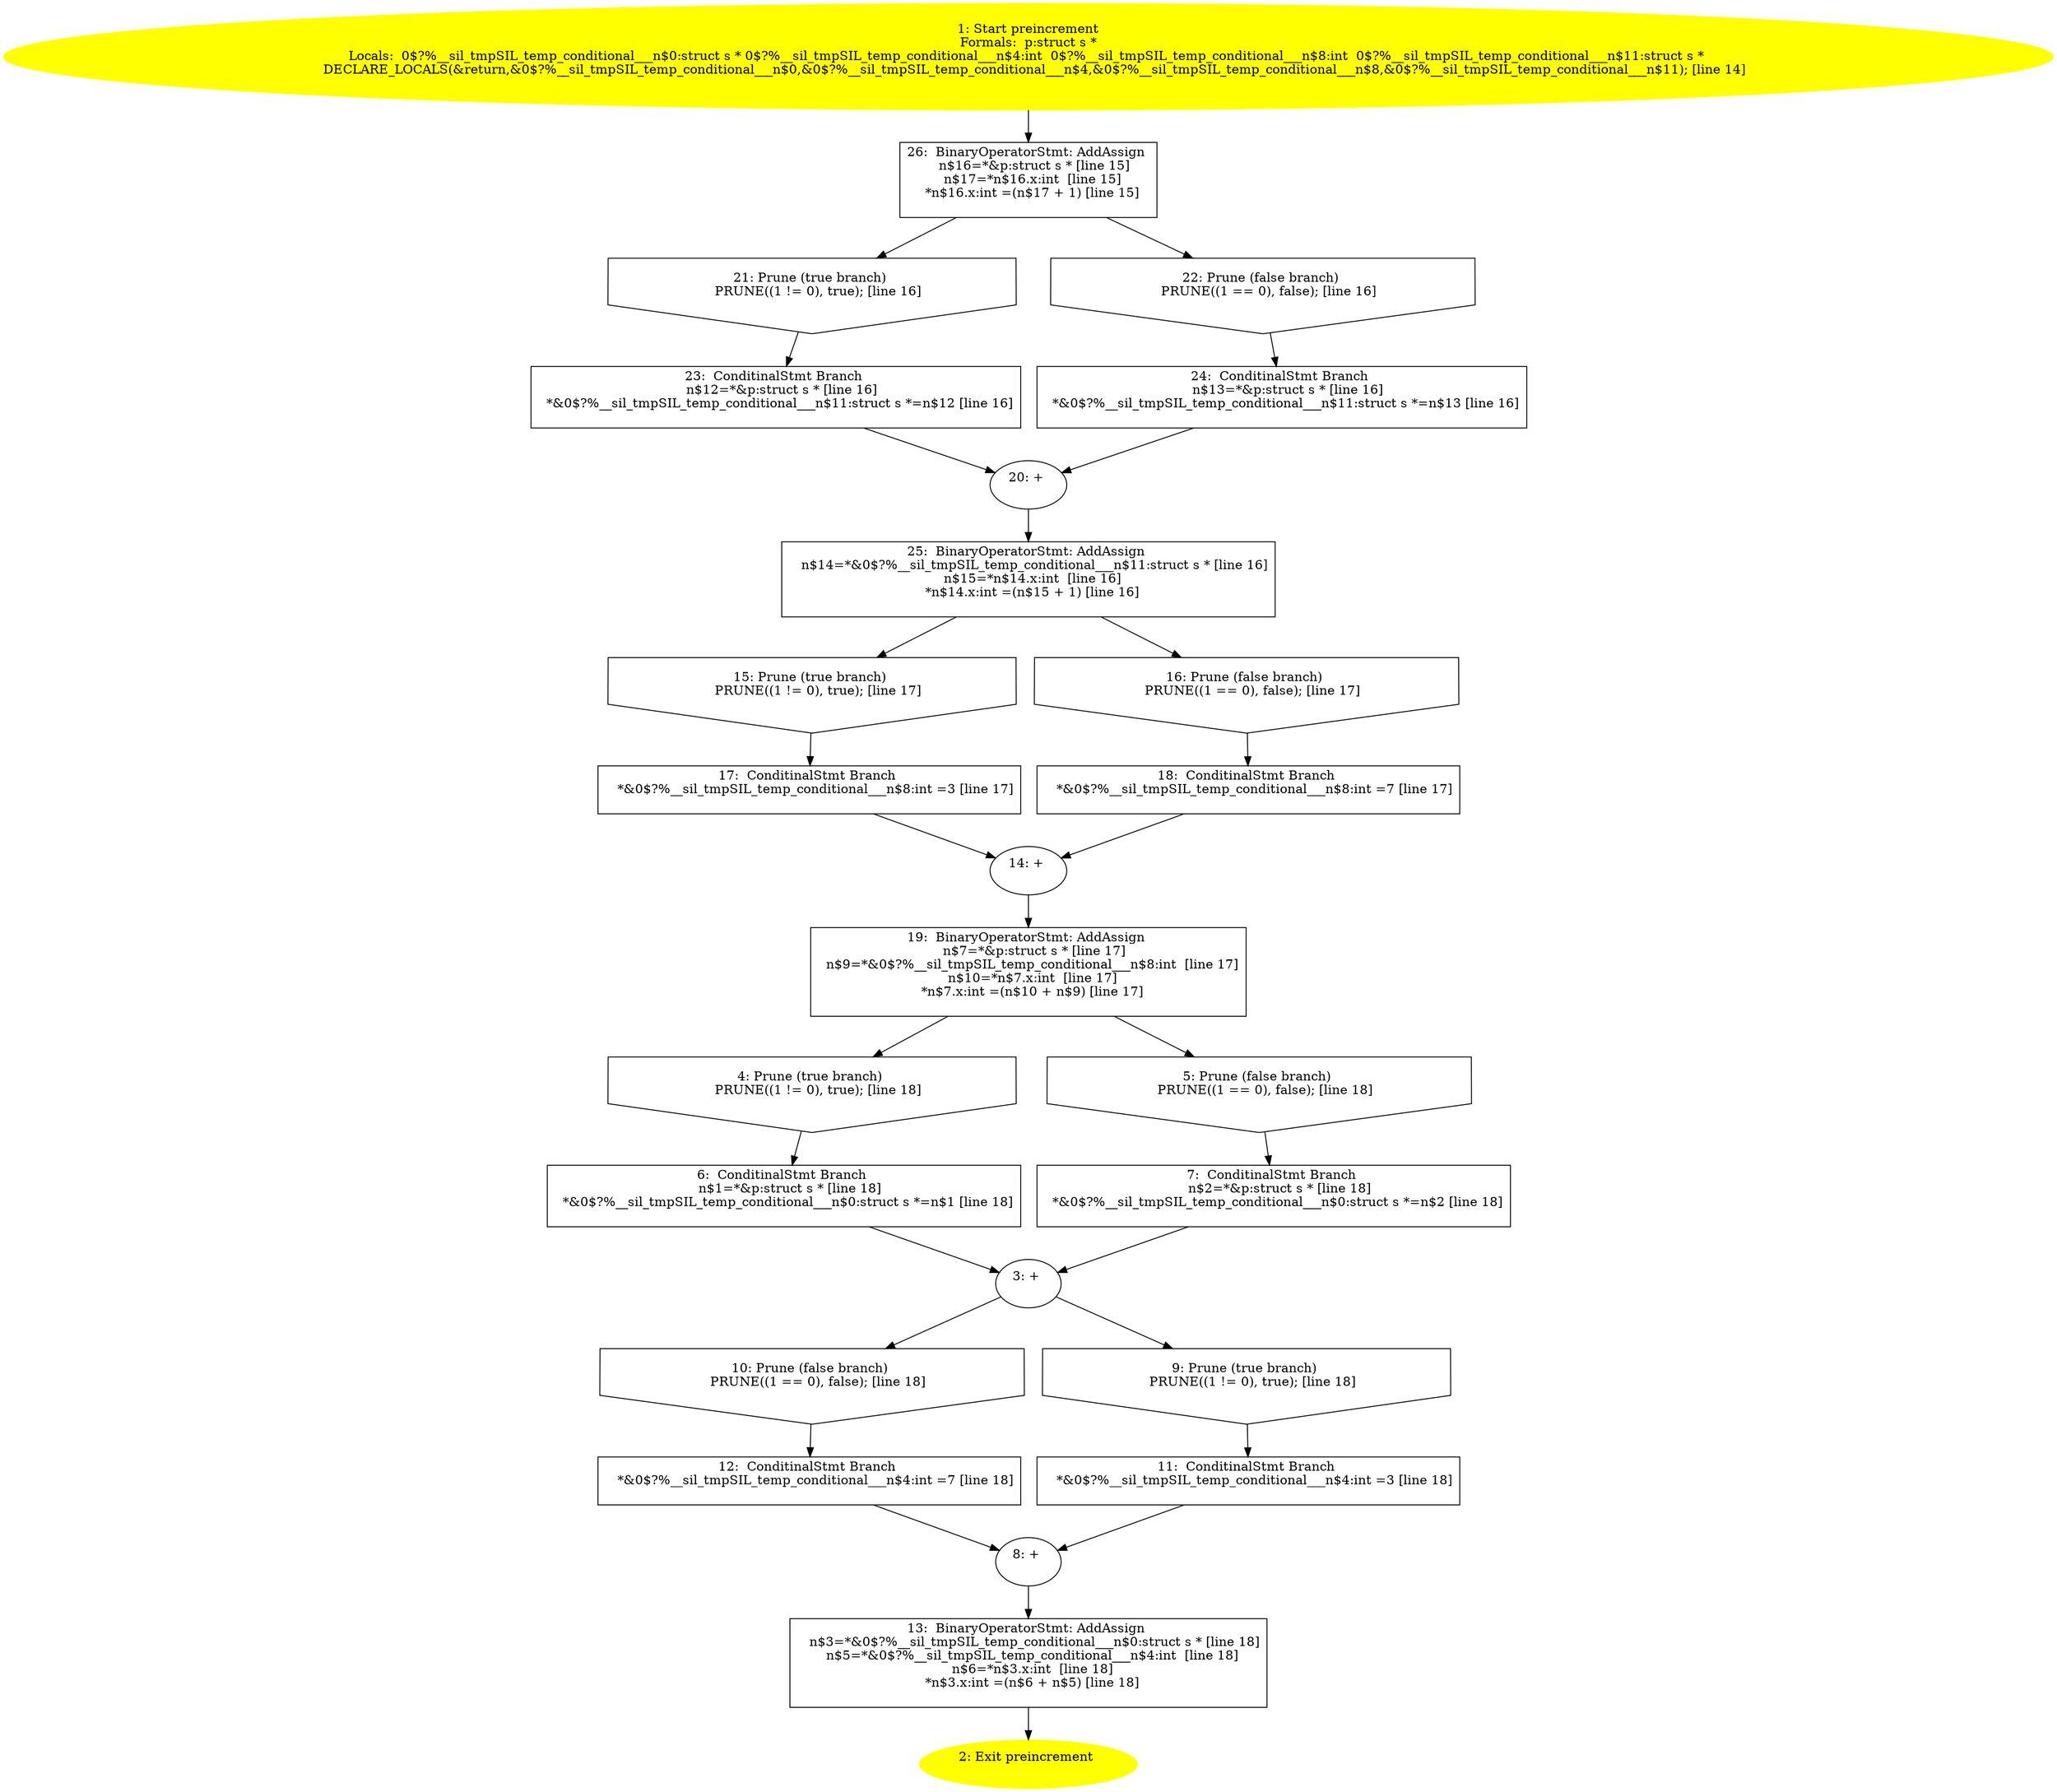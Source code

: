 /* @generated */
digraph iCFG {
"preincrement26" [label="26:  BinaryOperatorStmt: AddAssign \n   n$16=*&p:struct s * [line 15]\n  n$17=*n$16.x:int  [line 15]\n  *n$16.x:int =(n$17 + 1) [line 15]\n " shape="box"]
	

	 "preincrement26" -> "preincrement21" ;
	 "preincrement26" -> "preincrement22" ;
"preincrement25" [label="25:  BinaryOperatorStmt: AddAssign \n   n$14=*&0$?%__sil_tmpSIL_temp_conditional___n$11:struct s * [line 16]\n  n$15=*n$14.x:int  [line 16]\n  *n$14.x:int =(n$15 + 1) [line 16]\n " shape="box"]
	

	 "preincrement25" -> "preincrement15" ;
	 "preincrement25" -> "preincrement16" ;
"preincrement24" [label="24:  ConditinalStmt Branch \n   n$13=*&p:struct s * [line 16]\n  *&0$?%__sil_tmpSIL_temp_conditional___n$11:struct s *=n$13 [line 16]\n " shape="box"]
	

	 "preincrement24" -> "preincrement20" ;
"preincrement23" [label="23:  ConditinalStmt Branch \n   n$12=*&p:struct s * [line 16]\n  *&0$?%__sil_tmpSIL_temp_conditional___n$11:struct s *=n$12 [line 16]\n " shape="box"]
	

	 "preincrement23" -> "preincrement20" ;
"preincrement22" [label="22: Prune (false branch) \n   PRUNE((1 == 0), false); [line 16]\n " shape="invhouse"]
	

	 "preincrement22" -> "preincrement24" ;
"preincrement21" [label="21: Prune (true branch) \n   PRUNE((1 != 0), true); [line 16]\n " shape="invhouse"]
	

	 "preincrement21" -> "preincrement23" ;
"preincrement20" [label="20: + \n  " ]
	

	 "preincrement20" -> "preincrement25" ;
"preincrement19" [label="19:  BinaryOperatorStmt: AddAssign \n   n$7=*&p:struct s * [line 17]\n  n$9=*&0$?%__sil_tmpSIL_temp_conditional___n$8:int  [line 17]\n  n$10=*n$7.x:int  [line 17]\n  *n$7.x:int =(n$10 + n$9) [line 17]\n " shape="box"]
	

	 "preincrement19" -> "preincrement4" ;
	 "preincrement19" -> "preincrement5" ;
"preincrement18" [label="18:  ConditinalStmt Branch \n   *&0$?%__sil_tmpSIL_temp_conditional___n$8:int =7 [line 17]\n " shape="box"]
	

	 "preincrement18" -> "preincrement14" ;
"preincrement17" [label="17:  ConditinalStmt Branch \n   *&0$?%__sil_tmpSIL_temp_conditional___n$8:int =3 [line 17]\n " shape="box"]
	

	 "preincrement17" -> "preincrement14" ;
"preincrement16" [label="16: Prune (false branch) \n   PRUNE((1 == 0), false); [line 17]\n " shape="invhouse"]
	

	 "preincrement16" -> "preincrement18" ;
"preincrement15" [label="15: Prune (true branch) \n   PRUNE((1 != 0), true); [line 17]\n " shape="invhouse"]
	

	 "preincrement15" -> "preincrement17" ;
"preincrement14" [label="14: + \n  " ]
	

	 "preincrement14" -> "preincrement19" ;
"preincrement13" [label="13:  BinaryOperatorStmt: AddAssign \n   n$3=*&0$?%__sil_tmpSIL_temp_conditional___n$0:struct s * [line 18]\n  n$5=*&0$?%__sil_tmpSIL_temp_conditional___n$4:int  [line 18]\n  n$6=*n$3.x:int  [line 18]\n  *n$3.x:int =(n$6 + n$5) [line 18]\n " shape="box"]
	

	 "preincrement13" -> "preincrement2" ;
"preincrement12" [label="12:  ConditinalStmt Branch \n   *&0$?%__sil_tmpSIL_temp_conditional___n$4:int =7 [line 18]\n " shape="box"]
	

	 "preincrement12" -> "preincrement8" ;
"preincrement11" [label="11:  ConditinalStmt Branch \n   *&0$?%__sil_tmpSIL_temp_conditional___n$4:int =3 [line 18]\n " shape="box"]
	

	 "preincrement11" -> "preincrement8" ;
"preincrement10" [label="10: Prune (false branch) \n   PRUNE((1 == 0), false); [line 18]\n " shape="invhouse"]
	

	 "preincrement10" -> "preincrement12" ;
"preincrement9" [label="9: Prune (true branch) \n   PRUNE((1 != 0), true); [line 18]\n " shape="invhouse"]
	

	 "preincrement9" -> "preincrement11" ;
"preincrement8" [label="8: + \n  " ]
	

	 "preincrement8" -> "preincrement13" ;
"preincrement7" [label="7:  ConditinalStmt Branch \n   n$2=*&p:struct s * [line 18]\n  *&0$?%__sil_tmpSIL_temp_conditional___n$0:struct s *=n$2 [line 18]\n " shape="box"]
	

	 "preincrement7" -> "preincrement3" ;
"preincrement6" [label="6:  ConditinalStmt Branch \n   n$1=*&p:struct s * [line 18]\n  *&0$?%__sil_tmpSIL_temp_conditional___n$0:struct s *=n$1 [line 18]\n " shape="box"]
	

	 "preincrement6" -> "preincrement3" ;
"preincrement5" [label="5: Prune (false branch) \n   PRUNE((1 == 0), false); [line 18]\n " shape="invhouse"]
	

	 "preincrement5" -> "preincrement7" ;
"preincrement4" [label="4: Prune (true branch) \n   PRUNE((1 != 0), true); [line 18]\n " shape="invhouse"]
	

	 "preincrement4" -> "preincrement6" ;
"preincrement3" [label="3: + \n  " ]
	

	 "preincrement3" -> "preincrement9" ;
	 "preincrement3" -> "preincrement10" ;
"preincrement2" [label="2: Exit preincrement \n  " color=yellow style=filled]
	

"preincrement1" [label="1: Start preincrement\nFormals:  p:struct s *\nLocals:  0$?%__sil_tmpSIL_temp_conditional___n$0:struct s * 0$?%__sil_tmpSIL_temp_conditional___n$4:int  0$?%__sil_tmpSIL_temp_conditional___n$8:int  0$?%__sil_tmpSIL_temp_conditional___n$11:struct s * \n   DECLARE_LOCALS(&return,&0$?%__sil_tmpSIL_temp_conditional___n$0,&0$?%__sil_tmpSIL_temp_conditional___n$4,&0$?%__sil_tmpSIL_temp_conditional___n$8,&0$?%__sil_tmpSIL_temp_conditional___n$11); [line 14]\n " color=yellow style=filled]
	

	 "preincrement1" -> "preincrement26" ;
}
